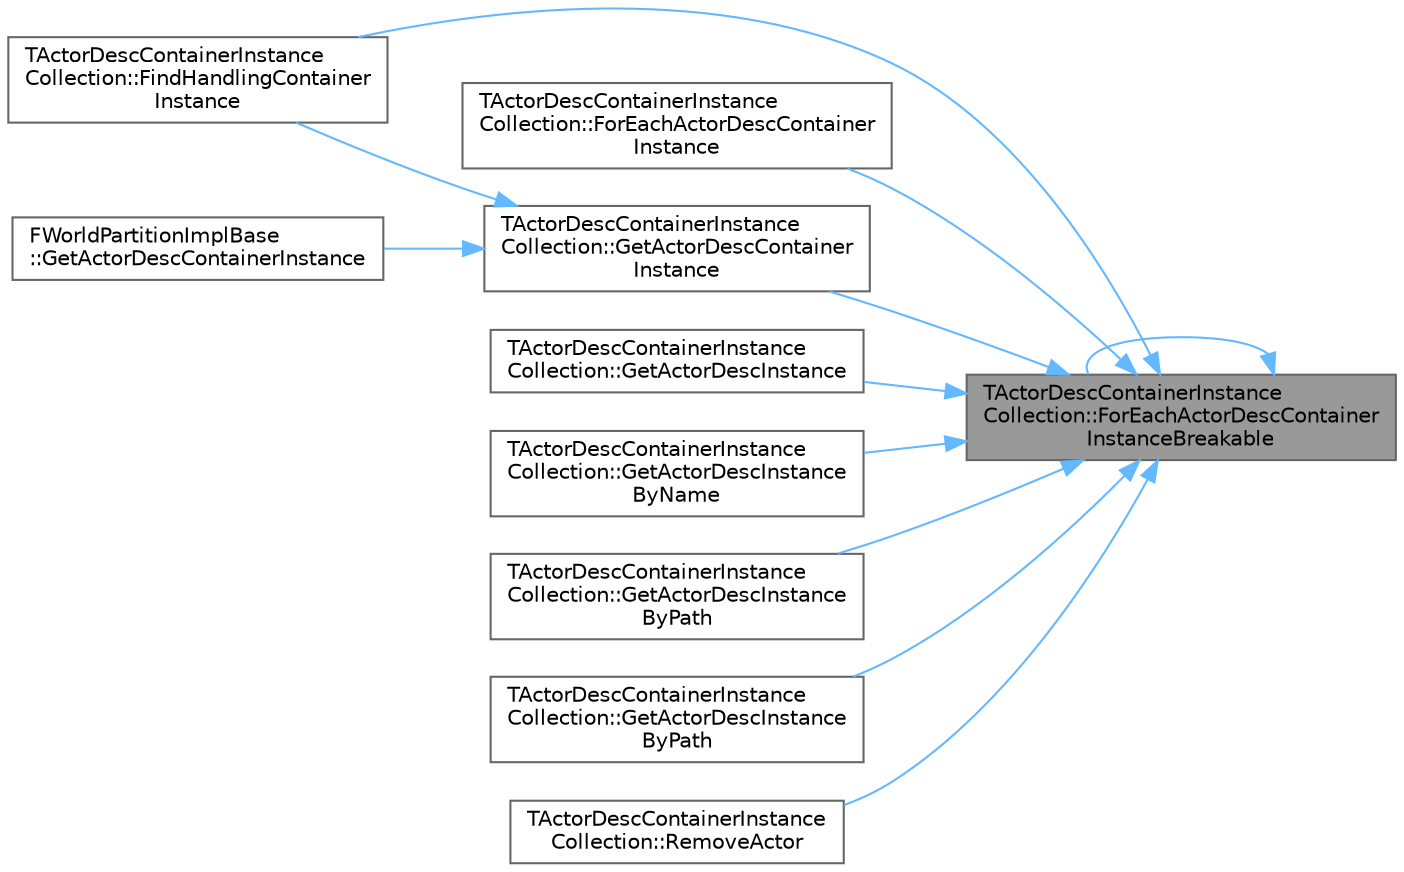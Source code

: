 digraph "TActorDescContainerInstanceCollection::ForEachActorDescContainerInstanceBreakable"
{
 // INTERACTIVE_SVG=YES
 // LATEX_PDF_SIZE
  bgcolor="transparent";
  edge [fontname=Helvetica,fontsize=10,labelfontname=Helvetica,labelfontsize=10];
  node [fontname=Helvetica,fontsize=10,shape=box,height=0.2,width=0.4];
  rankdir="RL";
  Node1 [id="Node000001",label="TActorDescContainerInstance\lCollection::ForEachActorDescContainer\lInstanceBreakable",height=0.2,width=0.4,color="gray40", fillcolor="grey60", style="filled", fontcolor="black",tooltip=" "];
  Node1 -> Node2 [id="edge1_Node000001_Node000002",dir="back",color="steelblue1",style="solid",tooltip=" "];
  Node2 [id="Node000002",label="TActorDescContainerInstance\lCollection::FindHandlingContainer\lInstance",height=0.2,width=0.4,color="grey40", fillcolor="white", style="filled",URL="$d3/dd1/classTActorDescContainerInstanceCollection.html#a15db6ec549d8460cdcae2e9e77420d59",tooltip=" "];
  Node1 -> Node3 [id="edge2_Node000001_Node000003",dir="back",color="steelblue1",style="solid",tooltip=" "];
  Node3 [id="Node000003",label="TActorDescContainerInstance\lCollection::ForEachActorDescContainer\lInstance",height=0.2,width=0.4,color="grey40", fillcolor="white", style="filled",URL="$d3/dd1/classTActorDescContainerInstanceCollection.html#a31fac801c966bf59a7559879736f6792",tooltip=" "];
  Node1 -> Node1 [id="edge3_Node000001_Node000001",dir="back",color="steelblue1",style="solid",tooltip=" "];
  Node1 -> Node4 [id="edge4_Node000001_Node000004",dir="back",color="steelblue1",style="solid",tooltip=" "];
  Node4 [id="Node000004",label="TActorDescContainerInstance\lCollection::GetActorDescContainer\lInstance",height=0.2,width=0.4,color="grey40", fillcolor="white", style="filled",URL="$d3/dd1/classTActorDescContainerInstanceCollection.html#a0863b8fc1109adc65b65953ec153a593",tooltip=" "];
  Node4 -> Node2 [id="edge5_Node000004_Node000002",dir="back",color="steelblue1",style="solid",tooltip=" "];
  Node4 -> Node5 [id="edge6_Node000004_Node000005",dir="back",color="steelblue1",style="solid",tooltip=" "];
  Node5 [id="Node000005",label="FWorldPartitionImplBase\l::GetActorDescContainerInstance",height=0.2,width=0.4,color="grey40", fillcolor="white", style="filled",URL="$d9/dea/structFWorldPartitionImplBase.html#a6134d68013f598ccbca4f38b47098c5e",tooltip=" "];
  Node1 -> Node6 [id="edge7_Node000001_Node000006",dir="back",color="steelblue1",style="solid",tooltip=" "];
  Node6 [id="Node000006",label="TActorDescContainerInstance\lCollection::GetActorDescInstance",height=0.2,width=0.4,color="grey40", fillcolor="white", style="filled",URL="$d3/dd1/classTActorDescContainerInstanceCollection.html#a928353a63801f5b83a209afee537f1da",tooltip=" "];
  Node1 -> Node7 [id="edge8_Node000001_Node000007",dir="back",color="steelblue1",style="solid",tooltip=" "];
  Node7 [id="Node000007",label="TActorDescContainerInstance\lCollection::GetActorDescInstance\lByName",height=0.2,width=0.4,color="grey40", fillcolor="white", style="filled",URL="$d3/dd1/classTActorDescContainerInstanceCollection.html#ac52fa5c6a5a303da29f8e1d61ad10f29",tooltip=" "];
  Node1 -> Node8 [id="edge9_Node000001_Node000008",dir="back",color="steelblue1",style="solid",tooltip=" "];
  Node8 [id="Node000008",label="TActorDescContainerInstance\lCollection::GetActorDescInstance\lByPath",height=0.2,width=0.4,color="grey40", fillcolor="white", style="filled",URL="$d3/dd1/classTActorDescContainerInstanceCollection.html#aa7997b213aa02d3c89842eacb38dcefc",tooltip=" "];
  Node1 -> Node9 [id="edge10_Node000001_Node000009",dir="back",color="steelblue1",style="solid",tooltip=" "];
  Node9 [id="Node000009",label="TActorDescContainerInstance\lCollection::GetActorDescInstance\lByPath",height=0.2,width=0.4,color="grey40", fillcolor="white", style="filled",URL="$d3/dd1/classTActorDescContainerInstanceCollection.html#a2585297b3c03f0763f9a7a31a0f87230",tooltip=" "];
  Node1 -> Node10 [id="edge11_Node000001_Node000010",dir="back",color="steelblue1",style="solid",tooltip=" "];
  Node10 [id="Node000010",label="TActorDescContainerInstance\lCollection::RemoveActor",height=0.2,width=0.4,color="grey40", fillcolor="white", style="filled",URL="$d3/dd1/classTActorDescContainerInstanceCollection.html#a4950301332f3bf145a2fbb87286f17fa",tooltip=" "];
}
